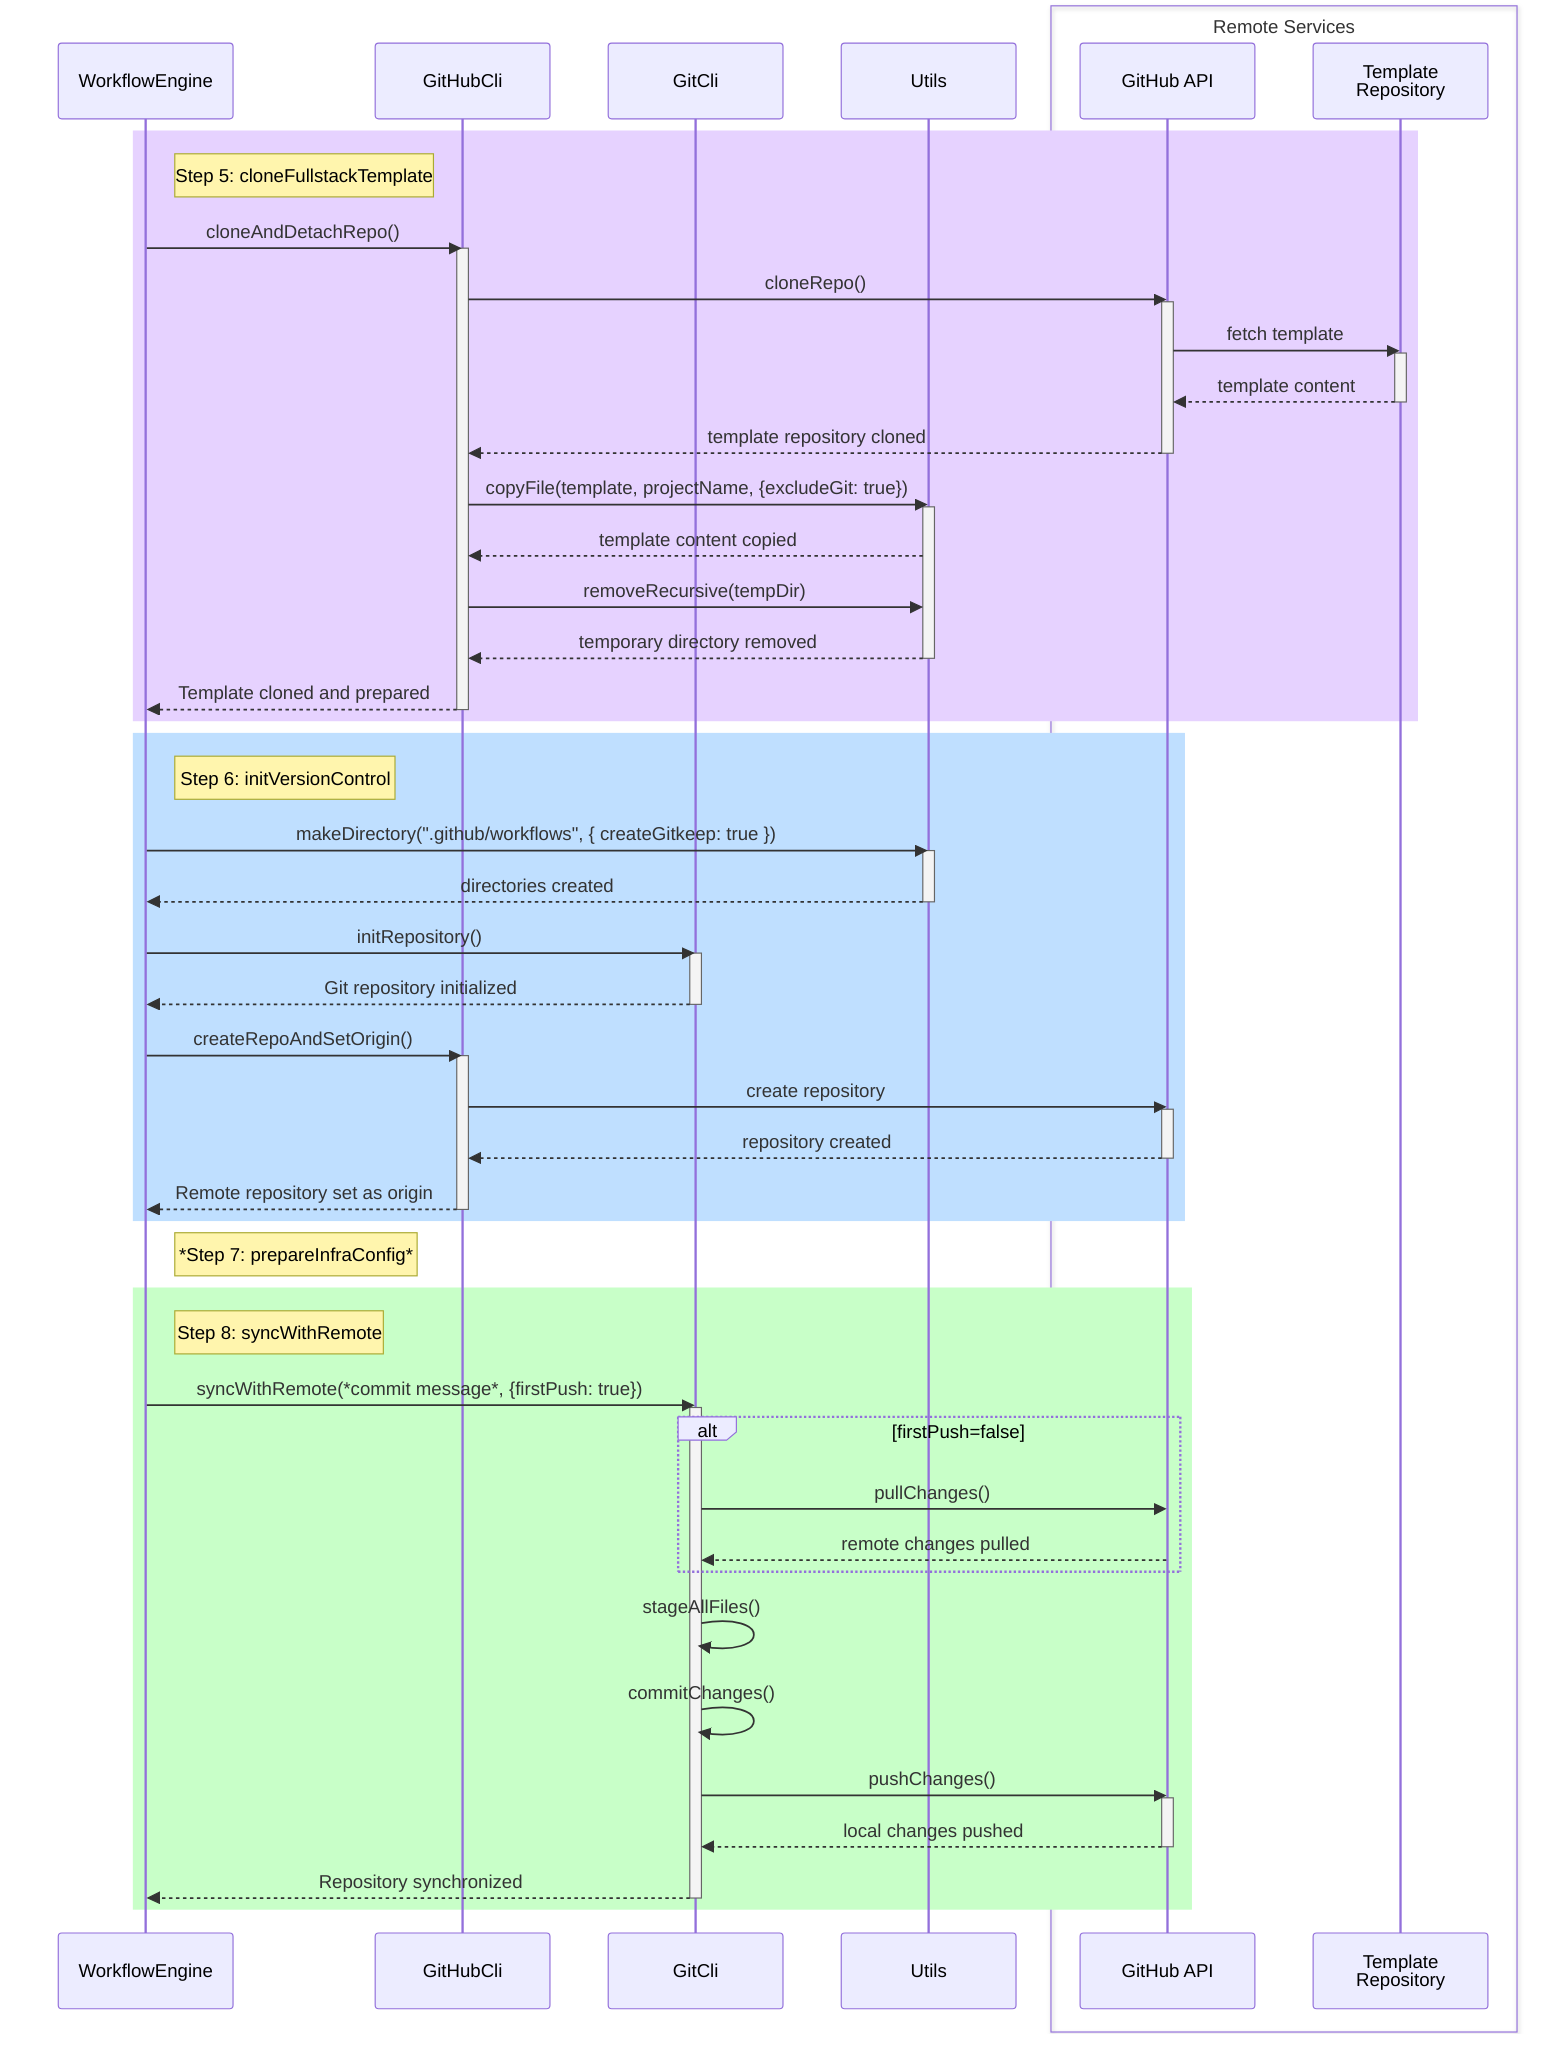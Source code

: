 ---
config:
  theme: default
  look: classic
---
sequenceDiagram
    participant WE as WorkflowEngine
    participant GH as GitHubCli
    participant Git as GitCli
    participant Utils
    
    box Remote Services
    participant GHAPI as GitHub API
    participant Template as Template<br>Repository
    end
    
    rect rgb(230, 210, 255)
    note right of WE: Step 5: cloneFullstackTemplate
    WE->>GH: cloneAndDetachRepo()
    activate GH
    GH->>GHAPI: cloneRepo()
    activate GHAPI
    GHAPI->>Template: fetch template
    activate Template
    Template-->>GHAPI: template content
    deactivate Template
    GHAPI-->>GH: template repository cloned
    deactivate GHAPI
    GH->>Utils: copyFile(template, projectName, {excludeGit: true})
    activate Utils
    Utils-->>GH: template content copied
    GH->>Utils: removeRecursive(tempDir)
    Utils-->>GH: temporary directory removed
    deactivate Utils
    GH-->>WE: Template cloned and prepared
    deactivate GH
    end
    
    rect rgb(191, 223, 255)
    note right of WE: Step 6: initVersionControl
    WE->>Utils: makeDirectory(".github/workflows", { createGitkeep: true });
    activate Utils
    Utils-->>WE: directories created
    deactivate Utils
    
    WE->>Git: initRepository()
    activate Git
    Git-->>WE: Git repository initialized
    deactivate Git
    
    WE->>GH: createRepoAndSetOrigin()
    activate GH
    GH->>GHAPI: create repository
    activate GHAPI
    GHAPI-->>GH: repository created
    deactivate GHAPI
    GH-->>WE: Remote repository set as origin
    deactivate GH
    end

    note right of WE: *Step 7: prepareInfraConfig*
    
    rect rgb(200, 255, 200)
    note right of WE: Step 8: syncWithRemote
    WE->>Git: syncWithRemote(*commit message*, {firstPush: true})
    activate Git
    alt firstPush=false
      Git->>GHAPI: pullChanges()
      GHAPI-->>Git: remote changes pulled
    end
    Git->>Git: stageAllFiles()
    Git->>Git: commitChanges()
    Git->>GHAPI: pushChanges()
    activate GHAPI
    GHAPI-->>Git: local changes pushed
    deactivate GHAPI
    Git-->>WE: Repository synchronized
    deactivate Git
    end